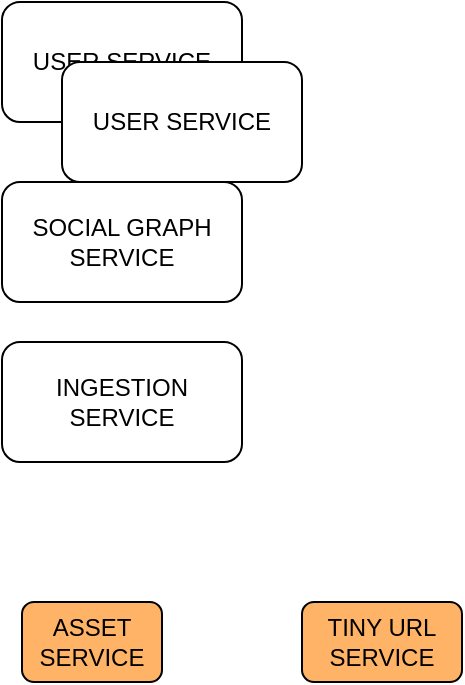 <mxfile version="14.3.1" type="github" pages="2"><diagram id="1mM0I8qwoy_f8kRRgzRM" name="Page-1"><mxGraphModel dx="1144" dy="622" grid="1" gridSize="10" guides="1" tooltips="1" connect="1" arrows="1" fold="1" page="1" pageScale="1" pageWidth="850" pageHeight="1100" math="0" shadow="0"><root><mxCell id="0"/><mxCell id="1" parent="0"/><mxCell id="dt_SSPU3Z-cIWrvToQTy-1" value="USER SERVICE" style="rounded=1;whiteSpace=wrap;html=1;" vertex="1" parent="1"><mxGeometry x="100" y="220" width="120" height="60" as="geometry"/></mxCell><mxCell id="dt_SSPU3Z-cIWrvToQTy-2" value="SOCIAL GRAPH SERVICE" style="rounded=1;whiteSpace=wrap;html=1;" vertex="1" parent="1"><mxGeometry x="100" y="310" width="120" height="60" as="geometry"/></mxCell><mxCell id="dt_SSPU3Z-cIWrvToQTy-3" value="INGESTION SERVICE" style="rounded=1;whiteSpace=wrap;html=1;" vertex="1" parent="1"><mxGeometry x="100" y="390" width="120" height="60" as="geometry"/></mxCell><mxCell id="dt_SSPU3Z-cIWrvToQTy-4" value="USER SERVICE" style="rounded=1;whiteSpace=wrap;html=1;" vertex="1" parent="1"><mxGeometry x="130" y="250" width="120" height="60" as="geometry"/></mxCell><mxCell id="dt_SSPU3Z-cIWrvToQTy-5" value="ASSET SERVICE" style="rounded=1;whiteSpace=wrap;html=1;fillColor=#FFB366;" vertex="1" parent="1"><mxGeometry x="110" y="520" width="70" height="40" as="geometry"/></mxCell><mxCell id="dt_SSPU3Z-cIWrvToQTy-6" value="TINY URL SERVICE" style="rounded=1;whiteSpace=wrap;html=1;fillColor=#FFB366;" vertex="1" parent="1"><mxGeometry x="250" y="520" width="80" height="40" as="geometry"/></mxCell></root></mxGraphModel></diagram><diagram id="H4yS4IhpxFI5iwFeFllW" name="Page-2"><mxGraphModel dx="1144" dy="622" grid="1" gridSize="10" guides="1" tooltips="1" connect="1" arrows="1" fold="1" page="1" pageScale="1" pageWidth="850" pageHeight="1100" math="0" shadow="0"><root><mxCell id="c0xe4oNQUBc__KVAfZnV-0"/><mxCell id="c0xe4oNQUBc__KVAfZnV-1" parent="c0xe4oNQUBc__KVAfZnV-0"/></root></mxGraphModel></diagram></mxfile>